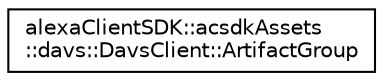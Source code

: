 digraph "Graphical Class Hierarchy"
{
 // LATEX_PDF_SIZE
  edge [fontname="Helvetica",fontsize="10",labelfontname="Helvetica",labelfontsize="10"];
  node [fontname="Helvetica",fontsize="10",shape=record];
  rankdir="LR";
  Node0 [label="alexaClientSDK::acsdkAssets\l::davs::DavsClient::ArtifactGroup",height=0.2,width=0.4,color="black", fillcolor="white", style="filled",URL="$structalexa_client_s_d_k_1_1acsdk_assets_1_1davs_1_1_davs_client_1_1_artifact_group.html",tooltip=" "];
}
